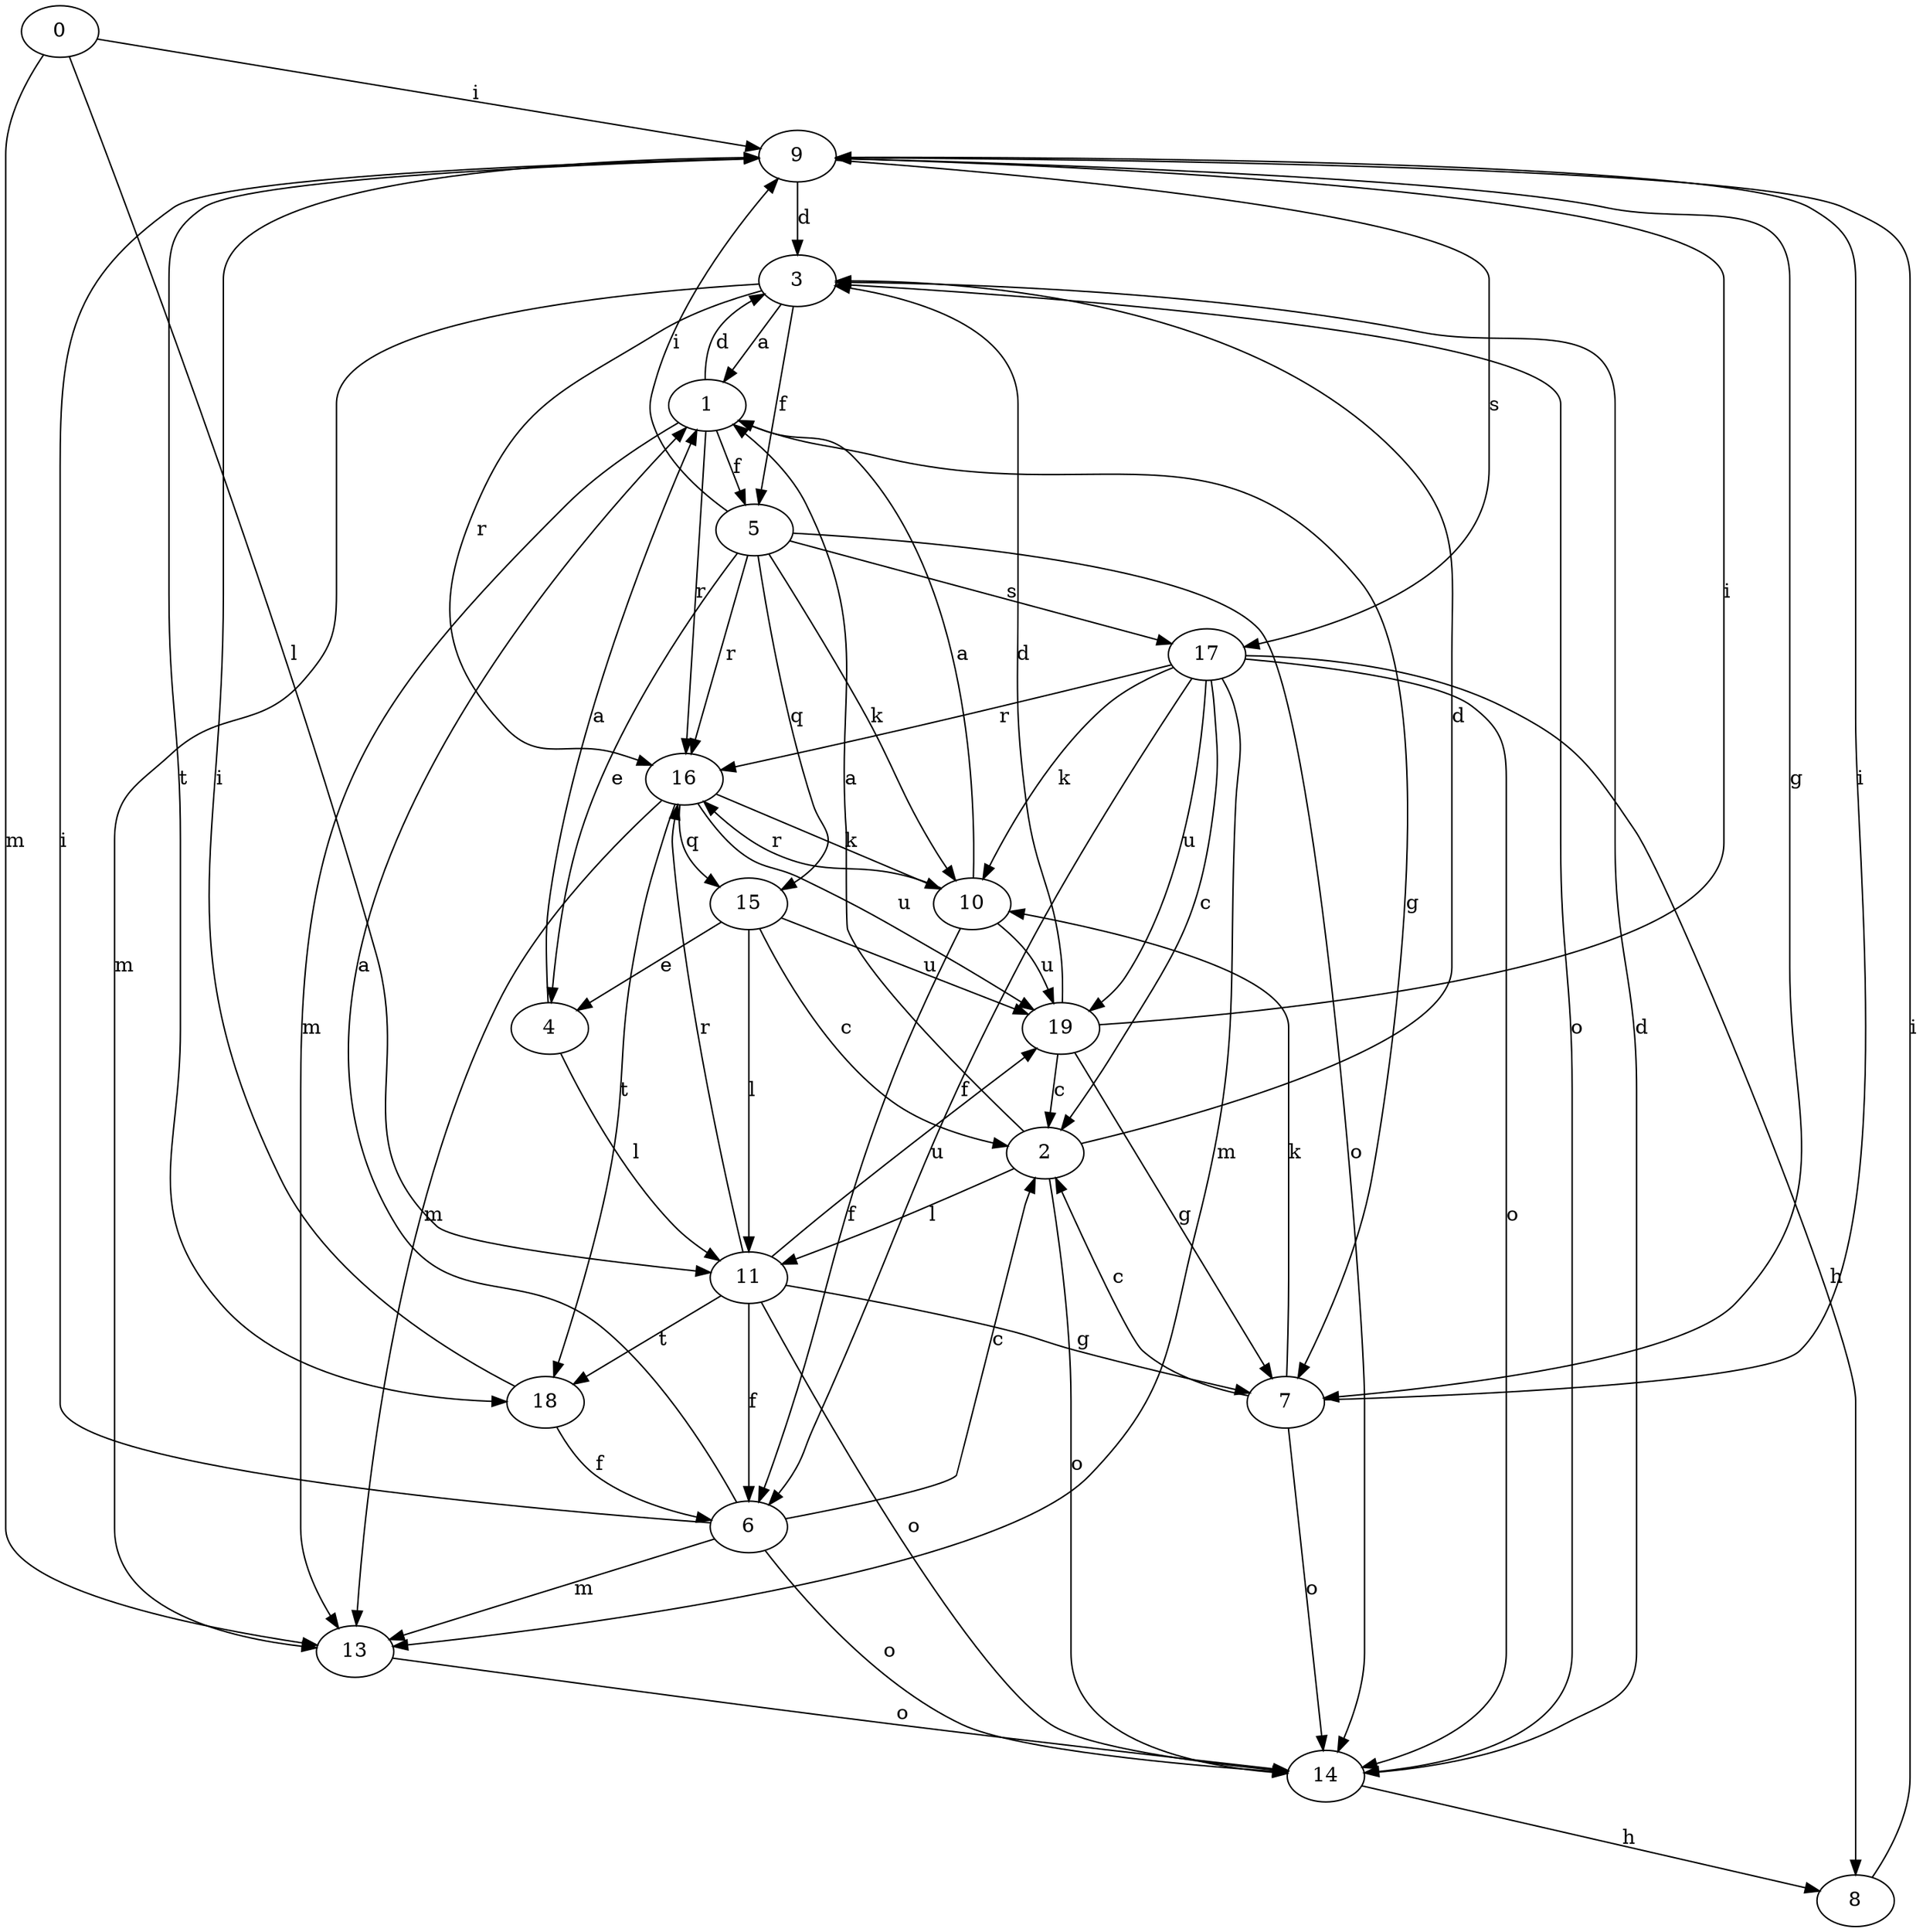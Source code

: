 strict digraph  {
0;
1;
2;
3;
4;
5;
6;
7;
8;
9;
10;
11;
13;
14;
15;
16;
17;
18;
19;
0 -> 9  [label=i];
0 -> 11  [label=l];
0 -> 13  [label=m];
1 -> 3  [label=d];
1 -> 5  [label=f];
1 -> 7  [label=g];
1 -> 13  [label=m];
1 -> 16  [label=r];
2 -> 1  [label=a];
2 -> 3  [label=d];
2 -> 11  [label=l];
2 -> 14  [label=o];
3 -> 1  [label=a];
3 -> 5  [label=f];
3 -> 13  [label=m];
3 -> 14  [label=o];
3 -> 16  [label=r];
4 -> 1  [label=a];
4 -> 11  [label=l];
5 -> 4  [label=e];
5 -> 9  [label=i];
5 -> 10  [label=k];
5 -> 14  [label=o];
5 -> 15  [label=q];
5 -> 16  [label=r];
5 -> 17  [label=s];
6 -> 1  [label=a];
6 -> 2  [label=c];
6 -> 9  [label=i];
6 -> 13  [label=m];
6 -> 14  [label=o];
7 -> 2  [label=c];
7 -> 9  [label=i];
7 -> 10  [label=k];
7 -> 14  [label=o];
8 -> 9  [label=i];
9 -> 3  [label=d];
9 -> 7  [label=g];
9 -> 17  [label=s];
9 -> 18  [label=t];
10 -> 1  [label=a];
10 -> 6  [label=f];
10 -> 16  [label=r];
10 -> 19  [label=u];
11 -> 6  [label=f];
11 -> 7  [label=g];
11 -> 14  [label=o];
11 -> 16  [label=r];
11 -> 18  [label=t];
11 -> 19  [label=u];
13 -> 14  [label=o];
14 -> 3  [label=d];
14 -> 8  [label=h];
15 -> 2  [label=c];
15 -> 4  [label=e];
15 -> 11  [label=l];
15 -> 19  [label=u];
16 -> 10  [label=k];
16 -> 13  [label=m];
16 -> 15  [label=q];
16 -> 18  [label=t];
16 -> 19  [label=u];
17 -> 2  [label=c];
17 -> 6  [label=f];
17 -> 8  [label=h];
17 -> 10  [label=k];
17 -> 13  [label=m];
17 -> 14  [label=o];
17 -> 16  [label=r];
17 -> 19  [label=u];
18 -> 6  [label=f];
18 -> 9  [label=i];
19 -> 2  [label=c];
19 -> 3  [label=d];
19 -> 7  [label=g];
19 -> 9  [label=i];
}
